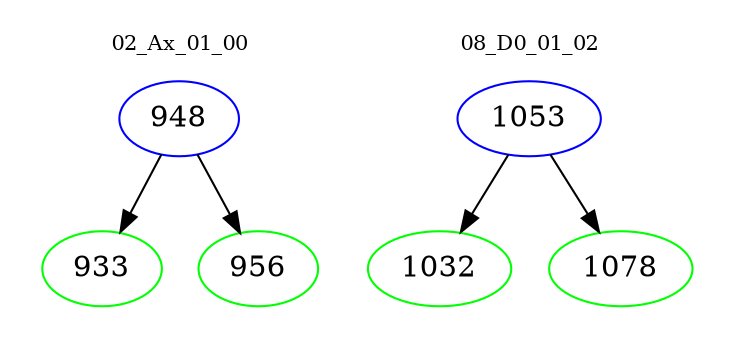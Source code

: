 digraph{
subgraph cluster_0 {
color = white
label = "02_Ax_01_00";
fontsize=10;
T0_948 [label="948", color="blue"]
T0_948 -> T0_933 [color="black"]
T0_933 [label="933", color="green"]
T0_948 -> T0_956 [color="black"]
T0_956 [label="956", color="green"]
}
subgraph cluster_1 {
color = white
label = "08_D0_01_02";
fontsize=10;
T1_1053 [label="1053", color="blue"]
T1_1053 -> T1_1032 [color="black"]
T1_1032 [label="1032", color="green"]
T1_1053 -> T1_1078 [color="black"]
T1_1078 [label="1078", color="green"]
}
}
